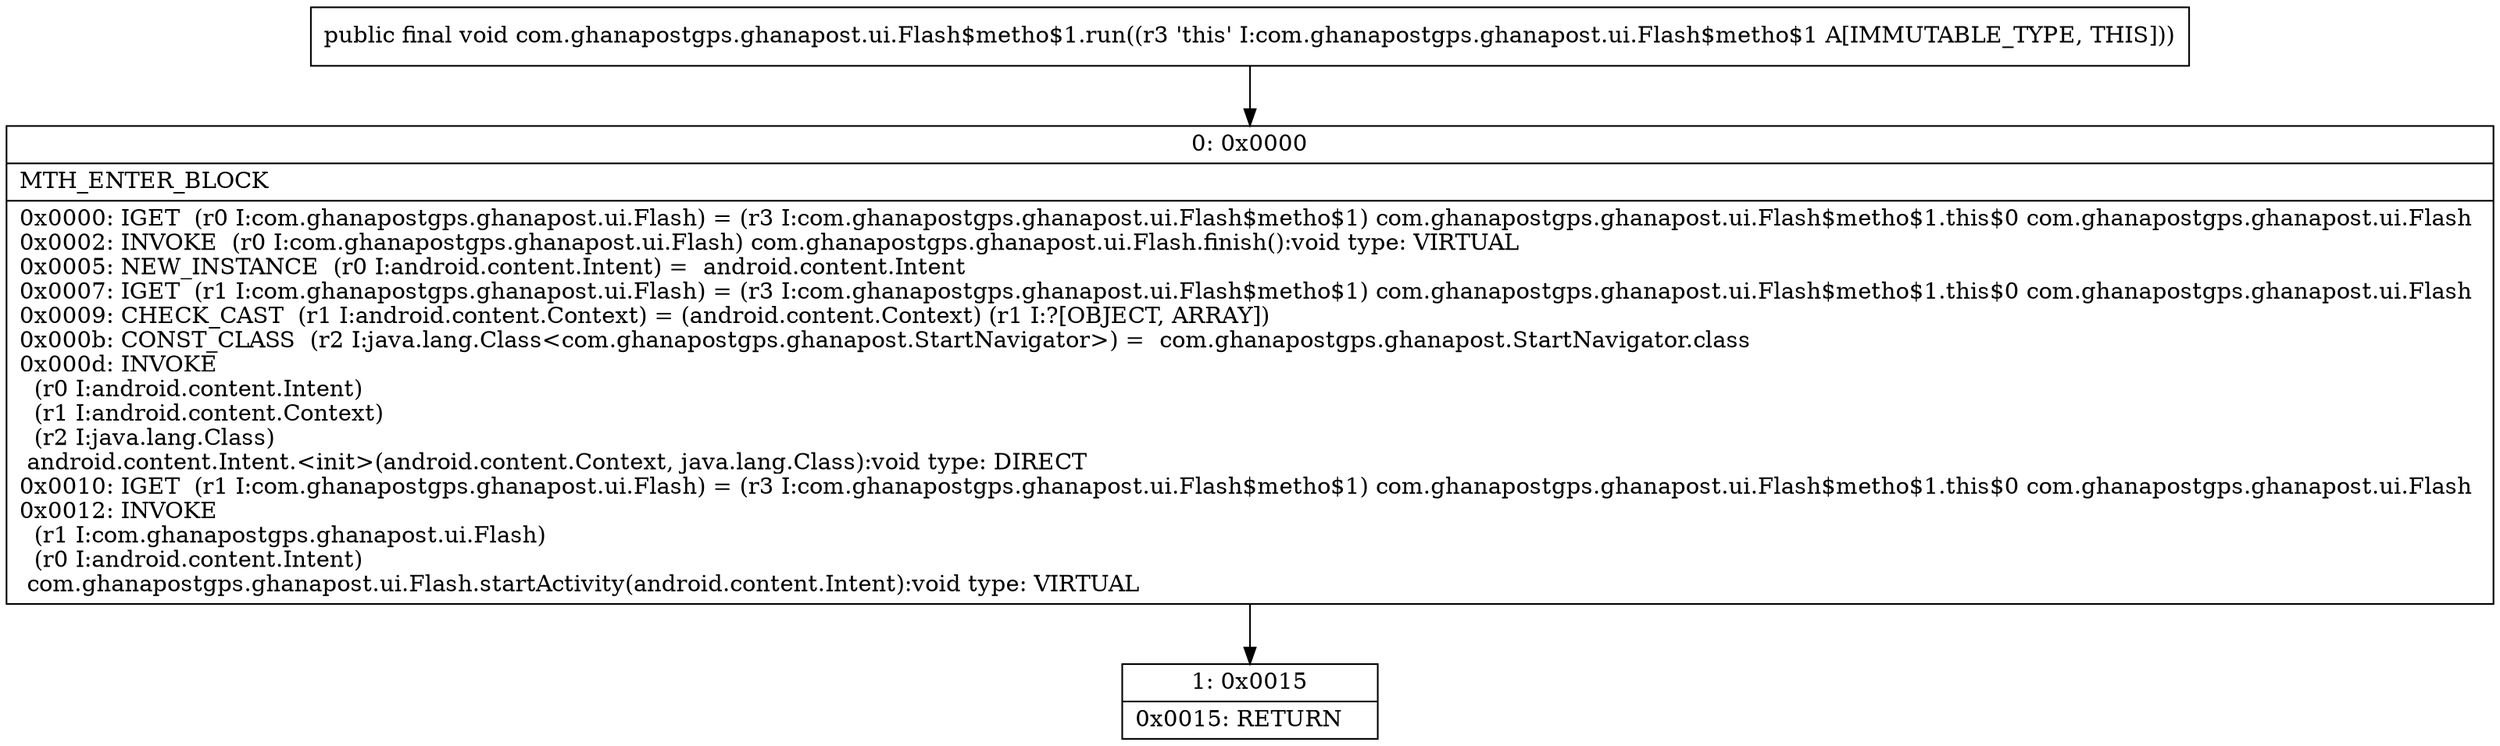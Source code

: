 digraph "CFG forcom.ghanapostgps.ghanapost.ui.Flash$metho$1.run()V" {
Node_0 [shape=record,label="{0\:\ 0x0000|MTH_ENTER_BLOCK\l|0x0000: IGET  (r0 I:com.ghanapostgps.ghanapost.ui.Flash) = (r3 I:com.ghanapostgps.ghanapost.ui.Flash$metho$1) com.ghanapostgps.ghanapost.ui.Flash$metho$1.this$0 com.ghanapostgps.ghanapost.ui.Flash \l0x0002: INVOKE  (r0 I:com.ghanapostgps.ghanapost.ui.Flash) com.ghanapostgps.ghanapost.ui.Flash.finish():void type: VIRTUAL \l0x0005: NEW_INSTANCE  (r0 I:android.content.Intent) =  android.content.Intent \l0x0007: IGET  (r1 I:com.ghanapostgps.ghanapost.ui.Flash) = (r3 I:com.ghanapostgps.ghanapost.ui.Flash$metho$1) com.ghanapostgps.ghanapost.ui.Flash$metho$1.this$0 com.ghanapostgps.ghanapost.ui.Flash \l0x0009: CHECK_CAST  (r1 I:android.content.Context) = (android.content.Context) (r1 I:?[OBJECT, ARRAY]) \l0x000b: CONST_CLASS  (r2 I:java.lang.Class\<com.ghanapostgps.ghanapost.StartNavigator\>) =  com.ghanapostgps.ghanapost.StartNavigator.class \l0x000d: INVOKE  \l  (r0 I:android.content.Intent)\l  (r1 I:android.content.Context)\l  (r2 I:java.lang.Class)\l android.content.Intent.\<init\>(android.content.Context, java.lang.Class):void type: DIRECT \l0x0010: IGET  (r1 I:com.ghanapostgps.ghanapost.ui.Flash) = (r3 I:com.ghanapostgps.ghanapost.ui.Flash$metho$1) com.ghanapostgps.ghanapost.ui.Flash$metho$1.this$0 com.ghanapostgps.ghanapost.ui.Flash \l0x0012: INVOKE  \l  (r1 I:com.ghanapostgps.ghanapost.ui.Flash)\l  (r0 I:android.content.Intent)\l com.ghanapostgps.ghanapost.ui.Flash.startActivity(android.content.Intent):void type: VIRTUAL \l}"];
Node_1 [shape=record,label="{1\:\ 0x0015|0x0015: RETURN   \l}"];
MethodNode[shape=record,label="{public final void com.ghanapostgps.ghanapost.ui.Flash$metho$1.run((r3 'this' I:com.ghanapostgps.ghanapost.ui.Flash$metho$1 A[IMMUTABLE_TYPE, THIS])) }"];
MethodNode -> Node_0;
Node_0 -> Node_1;
}

